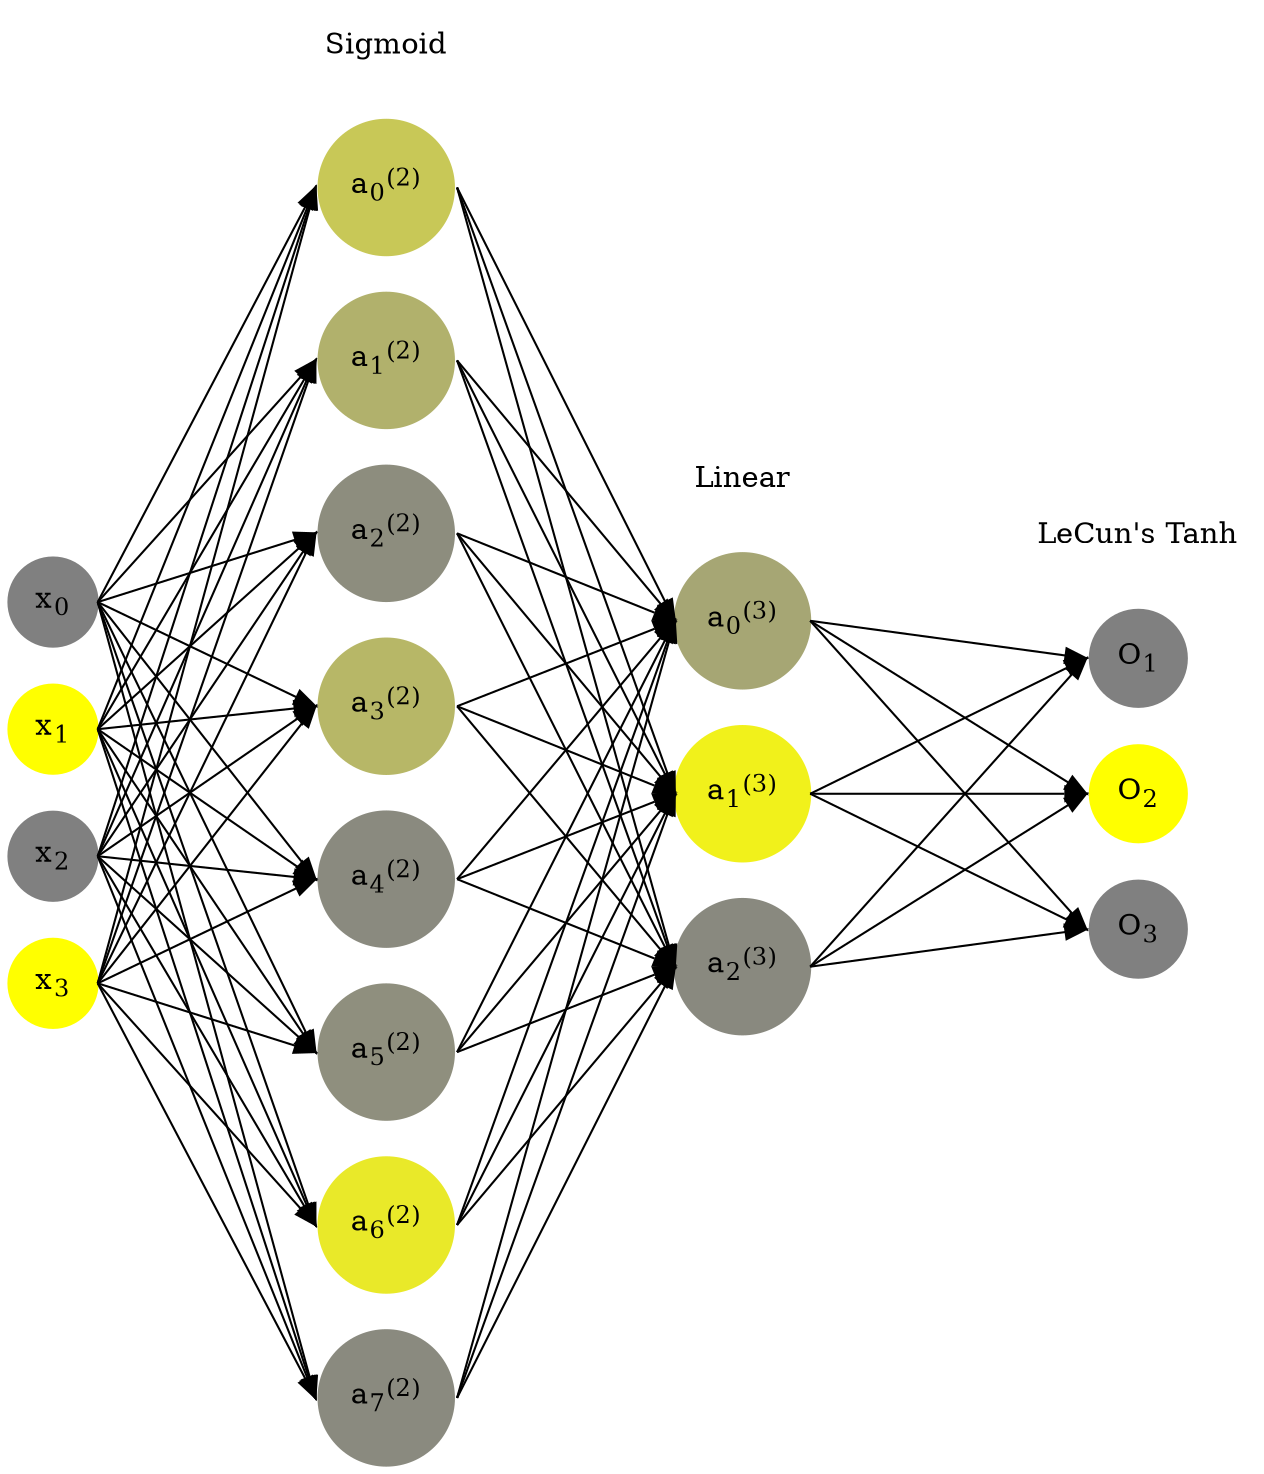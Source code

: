 digraph G {
	rankdir = LR;
	splines=false;
	edge[style=invis];
	ranksep= 1.4;
	{
	node [shape=circle, color="0.1667, 0.0, 0.5", style=filled, fillcolor="0.1667, 0.0, 0.5"];
	x0 [label=<x<sub>0</sub>>];
	}
	{
	node [shape=circle, color="0.1667, 1.0, 1.0", style=filled, fillcolor="0.1667, 1.0, 1.0"];
	x1 [label=<x<sub>1</sub>>];
	}
	{
	node [shape=circle, color="0.1667, 0.0, 0.5", style=filled, fillcolor="0.1667, 0.0, 0.5"];
	x2 [label=<x<sub>2</sub>>];
	}
	{
	node [shape=circle, color="0.1667, 1.0, 1.0", style=filled, fillcolor="0.1667, 1.0, 1.0"];
	x3 [label=<x<sub>3</sub>>];
	}
	{
	node [shape=circle, color="0.1667, 0.565075, 0.782538", style=filled, fillcolor="0.1667, 0.565075, 0.782538"];
	a02 [label=<a<sub>0</sub><sup>(2)</sup>>];
	}
	{
	node [shape=circle, color="0.1667, 0.389875, 0.694938", style=filled, fillcolor="0.1667, 0.389875, 0.694938"];
	a12 [label=<a<sub>1</sub><sup>(2)</sup>>];
	}
	{
	node [shape=circle, color="0.1667, 0.105879, 0.552940", style=filled, fillcolor="0.1667, 0.105879, 0.552940"];
	a22 [label=<a<sub>2</sub><sup>(2)</sup>>];
	}
	{
	node [shape=circle, color="0.1667, 0.436194, 0.718097", style=filled, fillcolor="0.1667, 0.436194, 0.718097"];
	a32 [label=<a<sub>3</sub><sup>(2)</sup>>];
	}
	{
	node [shape=circle, color="0.1667, 0.084776, 0.542388", style=filled, fillcolor="0.1667, 0.084776, 0.542388"];
	a42 [label=<a<sub>4</sub><sup>(2)</sup>>];
	}
	{
	node [shape=circle, color="0.1667, 0.124465, 0.562232", style=filled, fillcolor="0.1667, 0.124465, 0.562232"];
	a52 [label=<a<sub>5</sub><sup>(2)</sup>>];
	}
	{
	node [shape=circle, color="0.1667, 0.822975, 0.911487", style=filled, fillcolor="0.1667, 0.822975, 0.911487"];
	a62 [label=<a<sub>6</sub><sup>(2)</sup>>];
	}
	{
	node [shape=circle, color="0.1667, 0.085648, 0.542824", style=filled, fillcolor="0.1667, 0.085648, 0.542824"];
	a72 [label=<a<sub>7</sub><sup>(2)</sup>>];
	}
	{
	node [shape=circle, color="0.1667, 0.304062, 0.652031", style=filled, fillcolor="0.1667, 0.304062, 0.652031"];
	a03 [label=<a<sub>0</sub><sup>(3)</sup>>];
	}
	{
	node [shape=circle, color="0.1667, 0.888050, 0.944025", style=filled, fillcolor="0.1667, 0.888050, 0.944025"];
	a13 [label=<a<sub>1</sub><sup>(3)</sup>>];
	}
	{
	node [shape=circle, color="0.1667, 0.070417, 0.535208", style=filled, fillcolor="0.1667, 0.070417, 0.535208"];
	a23 [label=<a<sub>2</sub><sup>(3)</sup>>];
	}
	{
	node [shape=circle, color="0.1667, 0.0, 0.5", style=filled, fillcolor="0.1667, 0.0, 0.5"];
	O1 [label=<O<sub>1</sub>>];
	}
	{
	node [shape=circle, color="0.1667, 1.0, 1.0", style=filled, fillcolor="0.1667, 1.0, 1.0"];
	O2 [label=<O<sub>2</sub>>];
	}
	{
	node [shape=circle, color="0.1667, 0.0, 0.5", style=filled, fillcolor="0.1667, 0.0, 0.5"];
	O3 [label=<O<sub>3</sub>>];
	}
	{
	rank=same;
	x0->x1->x2->x3;
	}
	{
	rank=same;
	a02->a12->a22->a32->a42->a52->a62->a72;
	}
	{
	rank=same;
	a03->a13->a23;
	}
	{
	rank=same;
	O1->O2->O3;
	}
	l1 [shape=plaintext,label="Sigmoid"];
	l1->a02;
	{rank=same; l1;a02};
	l2 [shape=plaintext,label="Linear"];
	l2->a03;
	{rank=same; l2;a03};
	l3 [shape=plaintext,label="LeCun's Tanh"];
	l3->O1;
	{rank=same; l3;O1};
edge[style=solid, tailport=e, headport=w];
	{x0;x1;x2;x3} -> {a02;a12;a22;a32;a42;a52;a62;a72};
	{a02;a12;a22;a32;a42;a52;a62;a72} -> {a03;a13;a23};
	{a03;a13;a23} -> {O1,O2,O3};
}